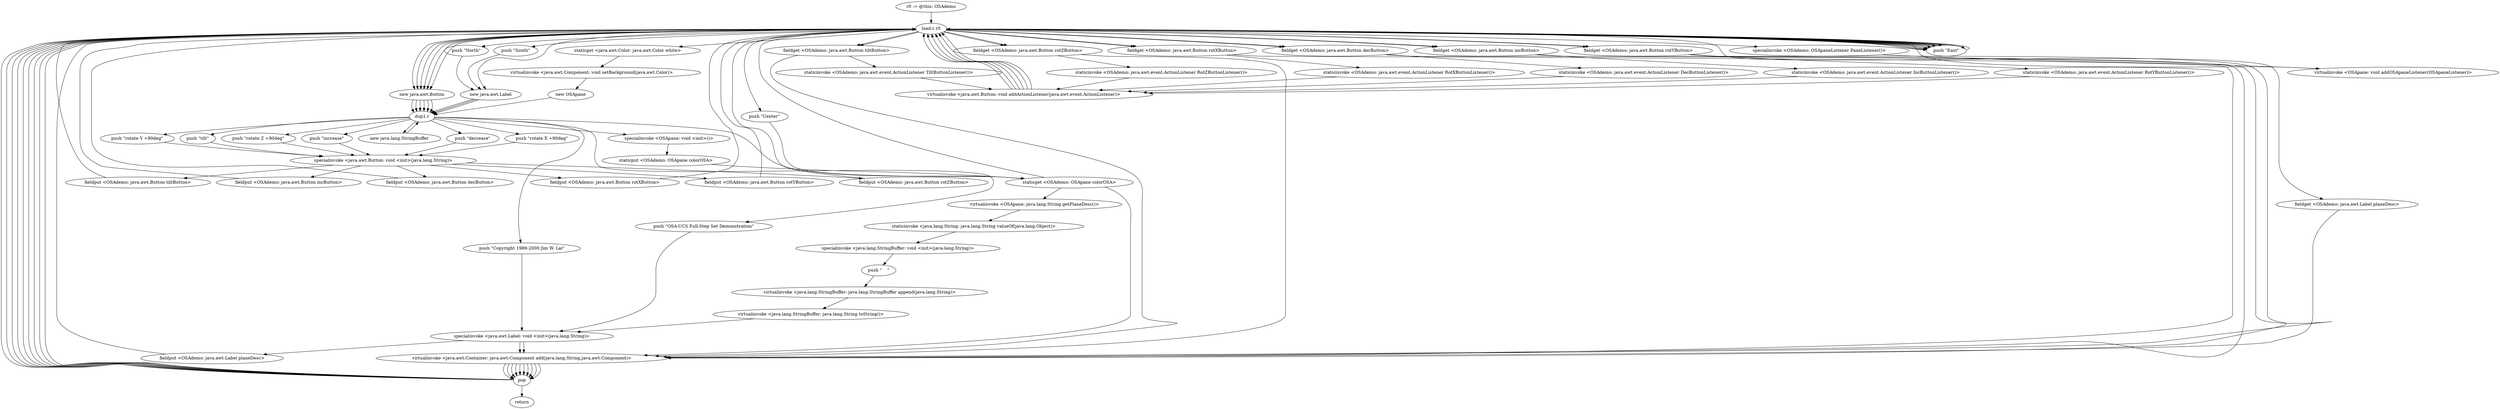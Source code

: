 digraph "" {
    "r0 := @this: OSAdemo"
    "load.r r0"
    "r0 := @this: OSAdemo"->"load.r r0";
    "push \"North\""
    "load.r r0"->"push \"North\"";
    "new java.awt.Label"
    "push \"North\""->"new java.awt.Label";
    "dup1.r"
    "new java.awt.Label"->"dup1.r";
    "push \"OSA-UCS Full-Step Set Demonstration\""
    "dup1.r"->"push \"OSA-UCS Full-Step Set Demonstration\"";
    "specialinvoke <java.awt.Label: void <init>(java.lang.String)>"
    "push \"OSA-UCS Full-Step Set Demonstration\""->"specialinvoke <java.awt.Label: void <init>(java.lang.String)>";
    "virtualinvoke <java.awt.Container: java.awt.Component add(java.lang.String,java.awt.Component)>"
    "specialinvoke <java.awt.Label: void <init>(java.lang.String)>"->"virtualinvoke <java.awt.Container: java.awt.Component add(java.lang.String,java.awt.Component)>";
    "pop"
    "virtualinvoke <java.awt.Container: java.awt.Component add(java.lang.String,java.awt.Component)>"->"pop";
    "pop"->"load.r r0";
    "staticget <java.awt.Color: java.awt.Color white>"
    "load.r r0"->"staticget <java.awt.Color: java.awt.Color white>";
    "virtualinvoke <java.awt.Component: void setBackground(java.awt.Color)>"
    "staticget <java.awt.Color: java.awt.Color white>"->"virtualinvoke <java.awt.Component: void setBackground(java.awt.Color)>";
    "new OSApane"
    "virtualinvoke <java.awt.Component: void setBackground(java.awt.Color)>"->"new OSApane";
    "new OSApane"->"dup1.r";
    "specialinvoke <OSApane: void <init>()>"
    "dup1.r"->"specialinvoke <OSApane: void <init>()>";
    "staticput <OSAdemo: OSApane colorOSA>"
    "specialinvoke <OSApane: void <init>()>"->"staticput <OSAdemo: OSApane colorOSA>";
    "staticget <OSAdemo: OSApane colorOSA>"
    "staticput <OSAdemo: OSApane colorOSA>"->"staticget <OSAdemo: OSApane colorOSA>";
    "staticget <OSAdemo: OSApane colorOSA>"->"load.r r0";
    "specialinvoke <OSAdemo: OSApaneListener PaneListener()>"
    "load.r r0"->"specialinvoke <OSAdemo: OSApaneListener PaneListener()>";
    "virtualinvoke <OSApane: void addOSApaneListener(OSApaneListener)>"
    "specialinvoke <OSAdemo: OSApaneListener PaneListener()>"->"virtualinvoke <OSApane: void addOSApaneListener(OSApaneListener)>";
    "virtualinvoke <OSApane: void addOSApaneListener(OSApaneListener)>"->"load.r r0";
    "push \"Center\""
    "load.r r0"->"push \"Center\"";
    "push \"Center\""->"staticget <OSAdemo: OSApane colorOSA>";
    "staticget <OSAdemo: OSApane colorOSA>"->"virtualinvoke <java.awt.Container: java.awt.Component add(java.lang.String,java.awt.Component)>";
    "virtualinvoke <java.awt.Container: java.awt.Component add(java.lang.String,java.awt.Component)>"->"pop";
    "pop"->"load.r r0";
    "new java.awt.Button"
    "load.r r0"->"new java.awt.Button";
    "new java.awt.Button"->"dup1.r";
    "push \"tilt\""
    "dup1.r"->"push \"tilt\"";
    "specialinvoke <java.awt.Button: void <init>(java.lang.String)>"
    "push \"tilt\""->"specialinvoke <java.awt.Button: void <init>(java.lang.String)>";
    "fieldput <OSAdemo: java.awt.Button tiltButton>"
    "specialinvoke <java.awt.Button: void <init>(java.lang.String)>"->"fieldput <OSAdemo: java.awt.Button tiltButton>";
    "fieldput <OSAdemo: java.awt.Button tiltButton>"->"load.r r0";
    "fieldget <OSAdemo: java.awt.Button tiltButton>"
    "load.r r0"->"fieldget <OSAdemo: java.awt.Button tiltButton>";
    "staticinvoke <OSAdemo: java.awt.event.ActionListener TiltButtonListener()>"
    "fieldget <OSAdemo: java.awt.Button tiltButton>"->"staticinvoke <OSAdemo: java.awt.event.ActionListener TiltButtonListener()>";
    "virtualinvoke <java.awt.Button: void addActionListener(java.awt.event.ActionListener)>"
    "staticinvoke <OSAdemo: java.awt.event.ActionListener TiltButtonListener()>"->"virtualinvoke <java.awt.Button: void addActionListener(java.awt.event.ActionListener)>";
    "virtualinvoke <java.awt.Button: void addActionListener(java.awt.event.ActionListener)>"->"load.r r0";
    "push \"East\""
    "load.r r0"->"push \"East\"";
    "push \"East\""->"load.r r0";
    "load.r r0"->"fieldget <OSAdemo: java.awt.Button tiltButton>";
    "fieldget <OSAdemo: java.awt.Button tiltButton>"->"virtualinvoke <java.awt.Container: java.awt.Component add(java.lang.String,java.awt.Component)>";
    "virtualinvoke <java.awt.Container: java.awt.Component add(java.lang.String,java.awt.Component)>"->"pop";
    "pop"->"load.r r0";
    "load.r r0"->"new java.awt.Button";
    "new java.awt.Button"->"dup1.r";
    "push \"increase\""
    "dup1.r"->"push \"increase\"";
    "push \"increase\""->"specialinvoke <java.awt.Button: void <init>(java.lang.String)>";
    "fieldput <OSAdemo: java.awt.Button incButton>"
    "specialinvoke <java.awt.Button: void <init>(java.lang.String)>"->"fieldput <OSAdemo: java.awt.Button incButton>";
    "fieldput <OSAdemo: java.awt.Button incButton>"->"load.r r0";
    "fieldget <OSAdemo: java.awt.Button incButton>"
    "load.r r0"->"fieldget <OSAdemo: java.awt.Button incButton>";
    "staticinvoke <OSAdemo: java.awt.event.ActionListener IncButtonListener()>"
    "fieldget <OSAdemo: java.awt.Button incButton>"->"staticinvoke <OSAdemo: java.awt.event.ActionListener IncButtonListener()>";
    "staticinvoke <OSAdemo: java.awt.event.ActionListener IncButtonListener()>"->"virtualinvoke <java.awt.Button: void addActionListener(java.awt.event.ActionListener)>";
    "virtualinvoke <java.awt.Button: void addActionListener(java.awt.event.ActionListener)>"->"load.r r0";
    "load.r r0"->"push \"East\"";
    "push \"East\""->"load.r r0";
    "load.r r0"->"fieldget <OSAdemo: java.awt.Button incButton>";
    "fieldget <OSAdemo: java.awt.Button incButton>"->"virtualinvoke <java.awt.Container: java.awt.Component add(java.lang.String,java.awt.Component)>";
    "virtualinvoke <java.awt.Container: java.awt.Component add(java.lang.String,java.awt.Component)>"->"pop";
    "pop"->"load.r r0";
    "load.r r0"->"new java.awt.Button";
    "new java.awt.Button"->"dup1.r";
    "push \"decrease\""
    "dup1.r"->"push \"decrease\"";
    "push \"decrease\""->"specialinvoke <java.awt.Button: void <init>(java.lang.String)>";
    "fieldput <OSAdemo: java.awt.Button decButton>"
    "specialinvoke <java.awt.Button: void <init>(java.lang.String)>"->"fieldput <OSAdemo: java.awt.Button decButton>";
    "fieldput <OSAdemo: java.awt.Button decButton>"->"load.r r0";
    "fieldget <OSAdemo: java.awt.Button decButton>"
    "load.r r0"->"fieldget <OSAdemo: java.awt.Button decButton>";
    "staticinvoke <OSAdemo: java.awt.event.ActionListener DecButtonListener()>"
    "fieldget <OSAdemo: java.awt.Button decButton>"->"staticinvoke <OSAdemo: java.awt.event.ActionListener DecButtonListener()>";
    "staticinvoke <OSAdemo: java.awt.event.ActionListener DecButtonListener()>"->"virtualinvoke <java.awt.Button: void addActionListener(java.awt.event.ActionListener)>";
    "virtualinvoke <java.awt.Button: void addActionListener(java.awt.event.ActionListener)>"->"load.r r0";
    "load.r r0"->"push \"East\"";
    "push \"East\""->"load.r r0";
    "load.r r0"->"fieldget <OSAdemo: java.awt.Button decButton>";
    "fieldget <OSAdemo: java.awt.Button decButton>"->"virtualinvoke <java.awt.Container: java.awt.Component add(java.lang.String,java.awt.Component)>";
    "virtualinvoke <java.awt.Container: java.awt.Component add(java.lang.String,java.awt.Component)>"->"pop";
    "pop"->"load.r r0";
    "load.r r0"->"new java.awt.Label";
    "new java.awt.Label"->"dup1.r";
    "new java.lang.StringBuffer"
    "dup1.r"->"new java.lang.StringBuffer";
    "new java.lang.StringBuffer"->"dup1.r";
    "dup1.r"->"staticget <OSAdemo: OSApane colorOSA>";
    "virtualinvoke <OSApane: java.lang.String getPlaneDesc()>"
    "staticget <OSAdemo: OSApane colorOSA>"->"virtualinvoke <OSApane: java.lang.String getPlaneDesc()>";
    "staticinvoke <java.lang.String: java.lang.String valueOf(java.lang.Object)>"
    "virtualinvoke <OSApane: java.lang.String getPlaneDesc()>"->"staticinvoke <java.lang.String: java.lang.String valueOf(java.lang.Object)>";
    "specialinvoke <java.lang.StringBuffer: void <init>(java.lang.String)>"
    "staticinvoke <java.lang.String: java.lang.String valueOf(java.lang.Object)>"->"specialinvoke <java.lang.StringBuffer: void <init>(java.lang.String)>";
    "push \"    \""
    "specialinvoke <java.lang.StringBuffer: void <init>(java.lang.String)>"->"push \"    \"";
    "virtualinvoke <java.lang.StringBuffer: java.lang.StringBuffer append(java.lang.String)>"
    "push \"    \""->"virtualinvoke <java.lang.StringBuffer: java.lang.StringBuffer append(java.lang.String)>";
    "virtualinvoke <java.lang.StringBuffer: java.lang.String toString()>"
    "virtualinvoke <java.lang.StringBuffer: java.lang.StringBuffer append(java.lang.String)>"->"virtualinvoke <java.lang.StringBuffer: java.lang.String toString()>";
    "virtualinvoke <java.lang.StringBuffer: java.lang.String toString()>"->"specialinvoke <java.awt.Label: void <init>(java.lang.String)>";
    "fieldput <OSAdemo: java.awt.Label planeDesc>"
    "specialinvoke <java.awt.Label: void <init>(java.lang.String)>"->"fieldput <OSAdemo: java.awt.Label planeDesc>";
    "fieldput <OSAdemo: java.awt.Label planeDesc>"->"load.r r0";
    "load.r r0"->"push \"East\"";
    "push \"East\""->"load.r r0";
    "fieldget <OSAdemo: java.awt.Label planeDesc>"
    "load.r r0"->"fieldget <OSAdemo: java.awt.Label planeDesc>";
    "fieldget <OSAdemo: java.awt.Label planeDesc>"->"virtualinvoke <java.awt.Container: java.awt.Component add(java.lang.String,java.awt.Component)>";
    "virtualinvoke <java.awt.Container: java.awt.Component add(java.lang.String,java.awt.Component)>"->"pop";
    "pop"->"load.r r0";
    "load.r r0"->"new java.awt.Button";
    "new java.awt.Button"->"dup1.r";
    "push \"rotate X +90deg\""
    "dup1.r"->"push \"rotate X +90deg\"";
    "push \"rotate X +90deg\""->"specialinvoke <java.awt.Button: void <init>(java.lang.String)>";
    "fieldput <OSAdemo: java.awt.Button rotXButton>"
    "specialinvoke <java.awt.Button: void <init>(java.lang.String)>"->"fieldput <OSAdemo: java.awt.Button rotXButton>";
    "fieldput <OSAdemo: java.awt.Button rotXButton>"->"load.r r0";
    "fieldget <OSAdemo: java.awt.Button rotXButton>"
    "load.r r0"->"fieldget <OSAdemo: java.awt.Button rotXButton>";
    "staticinvoke <OSAdemo: java.awt.event.ActionListener RotXButtonListener()>"
    "fieldget <OSAdemo: java.awt.Button rotXButton>"->"staticinvoke <OSAdemo: java.awt.event.ActionListener RotXButtonListener()>";
    "staticinvoke <OSAdemo: java.awt.event.ActionListener RotXButtonListener()>"->"virtualinvoke <java.awt.Button: void addActionListener(java.awt.event.ActionListener)>";
    "virtualinvoke <java.awt.Button: void addActionListener(java.awt.event.ActionListener)>"->"load.r r0";
    "load.r r0"->"push \"East\"";
    "push \"East\""->"load.r r0";
    "load.r r0"->"fieldget <OSAdemo: java.awt.Button rotXButton>";
    "fieldget <OSAdemo: java.awt.Button rotXButton>"->"virtualinvoke <java.awt.Container: java.awt.Component add(java.lang.String,java.awt.Component)>";
    "virtualinvoke <java.awt.Container: java.awt.Component add(java.lang.String,java.awt.Component)>"->"pop";
    "pop"->"load.r r0";
    "load.r r0"->"new java.awt.Button";
    "new java.awt.Button"->"dup1.r";
    "push \"rotate Y +90deg\""
    "dup1.r"->"push \"rotate Y +90deg\"";
    "push \"rotate Y +90deg\""->"specialinvoke <java.awt.Button: void <init>(java.lang.String)>";
    "fieldput <OSAdemo: java.awt.Button rotYButton>"
    "specialinvoke <java.awt.Button: void <init>(java.lang.String)>"->"fieldput <OSAdemo: java.awt.Button rotYButton>";
    "fieldput <OSAdemo: java.awt.Button rotYButton>"->"load.r r0";
    "fieldget <OSAdemo: java.awt.Button rotYButton>"
    "load.r r0"->"fieldget <OSAdemo: java.awt.Button rotYButton>";
    "staticinvoke <OSAdemo: java.awt.event.ActionListener RotYButtonListener()>"
    "fieldget <OSAdemo: java.awt.Button rotYButton>"->"staticinvoke <OSAdemo: java.awt.event.ActionListener RotYButtonListener()>";
    "staticinvoke <OSAdemo: java.awt.event.ActionListener RotYButtonListener()>"->"virtualinvoke <java.awt.Button: void addActionListener(java.awt.event.ActionListener)>";
    "virtualinvoke <java.awt.Button: void addActionListener(java.awt.event.ActionListener)>"->"load.r r0";
    "load.r r0"->"push \"East\"";
    "push \"East\""->"load.r r0";
    "load.r r0"->"fieldget <OSAdemo: java.awt.Button rotYButton>";
    "fieldget <OSAdemo: java.awt.Button rotYButton>"->"virtualinvoke <java.awt.Container: java.awt.Component add(java.lang.String,java.awt.Component)>";
    "virtualinvoke <java.awt.Container: java.awt.Component add(java.lang.String,java.awt.Component)>"->"pop";
    "pop"->"load.r r0";
    "load.r r0"->"new java.awt.Button";
    "new java.awt.Button"->"dup1.r";
    "push \"rotate Z +90deg\""
    "dup1.r"->"push \"rotate Z +90deg\"";
    "push \"rotate Z +90deg\""->"specialinvoke <java.awt.Button: void <init>(java.lang.String)>";
    "fieldput <OSAdemo: java.awt.Button rotZButton>"
    "specialinvoke <java.awt.Button: void <init>(java.lang.String)>"->"fieldput <OSAdemo: java.awt.Button rotZButton>";
    "fieldput <OSAdemo: java.awt.Button rotZButton>"->"load.r r0";
    "fieldget <OSAdemo: java.awt.Button rotZButton>"
    "load.r r0"->"fieldget <OSAdemo: java.awt.Button rotZButton>";
    "staticinvoke <OSAdemo: java.awt.event.ActionListener RotZButtonListener()>"
    "fieldget <OSAdemo: java.awt.Button rotZButton>"->"staticinvoke <OSAdemo: java.awt.event.ActionListener RotZButtonListener()>";
    "staticinvoke <OSAdemo: java.awt.event.ActionListener RotZButtonListener()>"->"virtualinvoke <java.awt.Button: void addActionListener(java.awt.event.ActionListener)>";
    "virtualinvoke <java.awt.Button: void addActionListener(java.awt.event.ActionListener)>"->"load.r r0";
    "load.r r0"->"push \"East\"";
    "push \"East\""->"load.r r0";
    "load.r r0"->"fieldget <OSAdemo: java.awt.Button rotZButton>";
    "fieldget <OSAdemo: java.awt.Button rotZButton>"->"virtualinvoke <java.awt.Container: java.awt.Component add(java.lang.String,java.awt.Component)>";
    "virtualinvoke <java.awt.Container: java.awt.Component add(java.lang.String,java.awt.Component)>"->"pop";
    "pop"->"load.r r0";
    "push \"South\""
    "load.r r0"->"push \"South\"";
    "push \"South\""->"new java.awt.Label";
    "new java.awt.Label"->"dup1.r";
    "push \"Copyright 1989-2000 Jim W. Lai\""
    "dup1.r"->"push \"Copyright 1989-2000 Jim W. Lai\"";
    "push \"Copyright 1989-2000 Jim W. Lai\""->"specialinvoke <java.awt.Label: void <init>(java.lang.String)>";
    "specialinvoke <java.awt.Label: void <init>(java.lang.String)>"->"virtualinvoke <java.awt.Container: java.awt.Component add(java.lang.String,java.awt.Component)>";
    "virtualinvoke <java.awt.Container: java.awt.Component add(java.lang.String,java.awt.Component)>"->"pop";
    "return"
    "pop"->"return";
}
